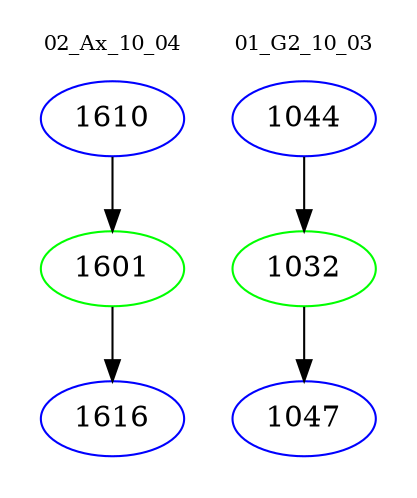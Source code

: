 digraph{
subgraph cluster_0 {
color = white
label = "02_Ax_10_04";
fontsize=10;
T0_1610 [label="1610", color="blue"]
T0_1610 -> T0_1601 [color="black"]
T0_1601 [label="1601", color="green"]
T0_1601 -> T0_1616 [color="black"]
T0_1616 [label="1616", color="blue"]
}
subgraph cluster_1 {
color = white
label = "01_G2_10_03";
fontsize=10;
T1_1044 [label="1044", color="blue"]
T1_1044 -> T1_1032 [color="black"]
T1_1032 [label="1032", color="green"]
T1_1032 -> T1_1047 [color="black"]
T1_1047 [label="1047", color="blue"]
}
}
